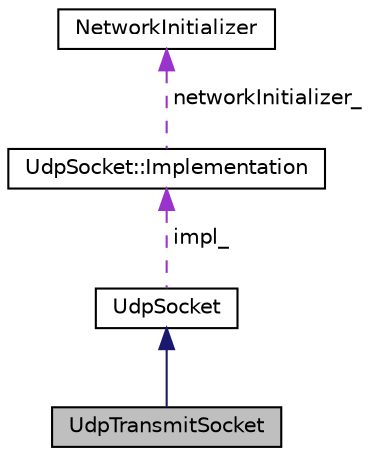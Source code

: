 digraph "UdpTransmitSocket"
{
 // LATEX_PDF_SIZE
  edge [fontname="Helvetica",fontsize="10",labelfontname="Helvetica",labelfontsize="10"];
  node [fontname="Helvetica",fontsize="10",shape=record];
  Node1 [label="UdpTransmitSocket",height=0.2,width=0.4,color="black", fillcolor="grey75", style="filled", fontcolor="black",tooltip=" "];
  Node2 -> Node1 [dir="back",color="midnightblue",fontsize="10",style="solid",fontname="Helvetica"];
  Node2 [label="UdpSocket",height=0.2,width=0.4,color="black", fillcolor="white", style="filled",URL="$classUdpSocket.html",tooltip=" "];
  Node3 -> Node2 [dir="back",color="darkorchid3",fontsize="10",style="dashed",label=" impl_" ,fontname="Helvetica"];
  Node3 [label="UdpSocket::Implementation",height=0.2,width=0.4,color="black", fillcolor="white", style="filled",URL="$classUdpSocket_1_1Implementation.html",tooltip=" "];
  Node4 -> Node3 [dir="back",color="darkorchid3",fontsize="10",style="dashed",label=" networkInitializer_" ,fontname="Helvetica"];
  Node4 [label="NetworkInitializer",height=0.2,width=0.4,color="black", fillcolor="white", style="filled",URL="$classNetworkInitializer.html",tooltip=" "];
}
